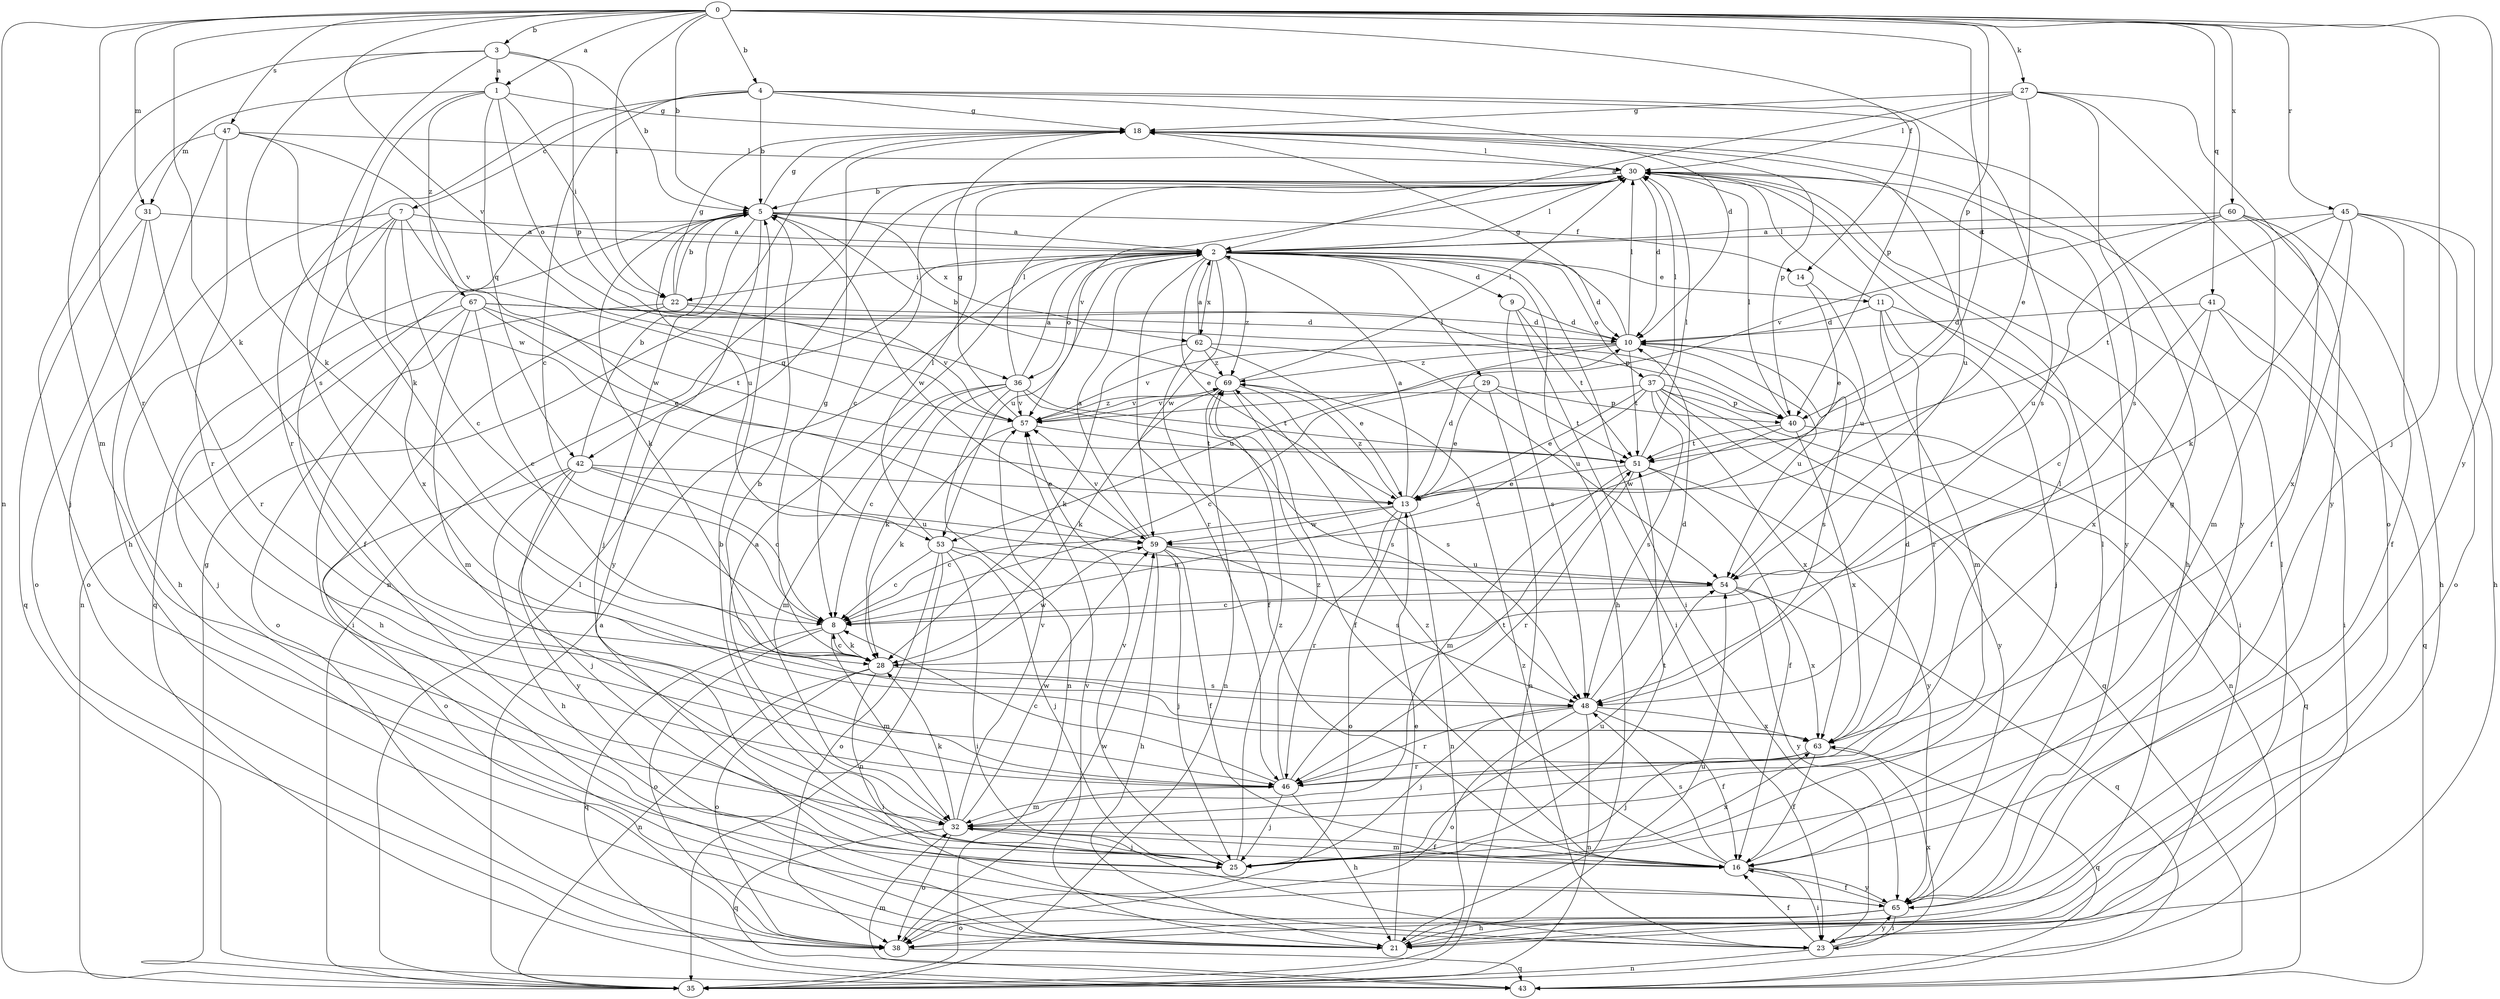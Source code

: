 strict digraph  {
0;
1;
2;
3;
4;
5;
7;
8;
9;
10;
11;
13;
14;
16;
18;
21;
22;
23;
25;
27;
28;
29;
30;
31;
32;
35;
36;
37;
38;
40;
41;
42;
43;
45;
46;
47;
48;
51;
53;
54;
57;
59;
60;
62;
63;
65;
67;
69;
0 -> 1  [label=a];
0 -> 3  [label=b];
0 -> 4  [label=b];
0 -> 5  [label=b];
0 -> 14  [label=f];
0 -> 22  [label=i];
0 -> 25  [label=j];
0 -> 27  [label=k];
0 -> 28  [label=k];
0 -> 31  [label=m];
0 -> 35  [label=n];
0 -> 40  [label=p];
0 -> 41  [label=q];
0 -> 45  [label=r];
0 -> 46  [label=r];
0 -> 47  [label=s];
0 -> 51  [label=t];
0 -> 57  [label=v];
0 -> 60  [label=x];
0 -> 65  [label=y];
1 -> 18  [label=g];
1 -> 22  [label=i];
1 -> 28  [label=k];
1 -> 31  [label=m];
1 -> 36  [label=o];
1 -> 42  [label=q];
1 -> 67  [label=z];
2 -> 9  [label=d];
2 -> 10  [label=d];
2 -> 11  [label=e];
2 -> 13  [label=e];
2 -> 21  [label=h];
2 -> 22  [label=i];
2 -> 23  [label=i];
2 -> 29  [label=l];
2 -> 30  [label=l];
2 -> 36  [label=o];
2 -> 37  [label=o];
2 -> 42  [label=q];
2 -> 46  [label=r];
2 -> 53  [label=u];
2 -> 59  [label=w];
2 -> 62  [label=x];
2 -> 69  [label=z];
3 -> 1  [label=a];
3 -> 5  [label=b];
3 -> 28  [label=k];
3 -> 32  [label=m];
3 -> 40  [label=p];
3 -> 48  [label=s];
4 -> 5  [label=b];
4 -> 7  [label=c];
4 -> 8  [label=c];
4 -> 10  [label=d];
4 -> 18  [label=g];
4 -> 40  [label=p];
4 -> 46  [label=r];
4 -> 48  [label=s];
5 -> 2  [label=a];
5 -> 14  [label=f];
5 -> 18  [label=g];
5 -> 25  [label=j];
5 -> 28  [label=k];
5 -> 35  [label=n];
5 -> 43  [label=q];
5 -> 53  [label=u];
5 -> 59  [label=w];
5 -> 62  [label=x];
5 -> 65  [label=y];
7 -> 2  [label=a];
7 -> 8  [label=c];
7 -> 16  [label=f];
7 -> 21  [label=h];
7 -> 38  [label=o];
7 -> 59  [label=w];
7 -> 63  [label=x];
8 -> 28  [label=k];
8 -> 32  [label=m];
8 -> 38  [label=o];
8 -> 43  [label=q];
9 -> 10  [label=d];
9 -> 23  [label=i];
9 -> 48  [label=s];
9 -> 51  [label=t];
10 -> 18  [label=g];
10 -> 30  [label=l];
10 -> 48  [label=s];
10 -> 51  [label=t];
10 -> 53  [label=u];
10 -> 54  [label=u];
10 -> 57  [label=v];
10 -> 69  [label=z];
11 -> 10  [label=d];
11 -> 23  [label=i];
11 -> 25  [label=j];
11 -> 30  [label=l];
11 -> 32  [label=m];
11 -> 46  [label=r];
13 -> 2  [label=a];
13 -> 8  [label=c];
13 -> 10  [label=d];
13 -> 35  [label=n];
13 -> 38  [label=o];
13 -> 46  [label=r];
13 -> 59  [label=w];
13 -> 69  [label=z];
14 -> 13  [label=e];
14 -> 54  [label=u];
16 -> 18  [label=g];
16 -> 23  [label=i];
16 -> 32  [label=m];
16 -> 48  [label=s];
16 -> 65  [label=y];
16 -> 69  [label=z];
18 -> 30  [label=l];
18 -> 40  [label=p];
18 -> 54  [label=u];
18 -> 65  [label=y];
21 -> 13  [label=e];
21 -> 30  [label=l];
21 -> 54  [label=u];
21 -> 57  [label=v];
22 -> 5  [label=b];
22 -> 10  [label=d];
22 -> 18  [label=g];
22 -> 21  [label=h];
22 -> 38  [label=o];
22 -> 57  [label=v];
23 -> 16  [label=f];
23 -> 35  [label=n];
23 -> 63  [label=x];
23 -> 65  [label=y];
23 -> 69  [label=z];
25 -> 5  [label=b];
25 -> 51  [label=t];
25 -> 54  [label=u];
25 -> 57  [label=v];
25 -> 63  [label=x];
25 -> 69  [label=z];
27 -> 2  [label=a];
27 -> 13  [label=e];
27 -> 18  [label=g];
27 -> 30  [label=l];
27 -> 38  [label=o];
27 -> 48  [label=s];
27 -> 65  [label=y];
28 -> 8  [label=c];
28 -> 18  [label=g];
28 -> 23  [label=i];
28 -> 35  [label=n];
28 -> 38  [label=o];
28 -> 48  [label=s];
28 -> 59  [label=w];
29 -> 8  [label=c];
29 -> 13  [label=e];
29 -> 35  [label=n];
29 -> 40  [label=p];
29 -> 51  [label=t];
30 -> 5  [label=b];
30 -> 8  [label=c];
30 -> 10  [label=d];
30 -> 21  [label=h];
30 -> 35  [label=n];
30 -> 57  [label=v];
30 -> 65  [label=y];
31 -> 2  [label=a];
31 -> 38  [label=o];
31 -> 43  [label=q];
31 -> 46  [label=r];
32 -> 2  [label=a];
32 -> 16  [label=f];
32 -> 25  [label=j];
32 -> 28  [label=k];
32 -> 38  [label=o];
32 -> 43  [label=q];
32 -> 57  [label=v];
32 -> 59  [label=w];
35 -> 2  [label=a];
35 -> 18  [label=g];
35 -> 30  [label=l];
36 -> 2  [label=a];
36 -> 8  [label=c];
36 -> 28  [label=k];
36 -> 30  [label=l];
36 -> 32  [label=m];
36 -> 35  [label=n];
36 -> 48  [label=s];
36 -> 51  [label=t];
36 -> 57  [label=v];
37 -> 8  [label=c];
37 -> 13  [label=e];
37 -> 30  [label=l];
37 -> 35  [label=n];
37 -> 40  [label=p];
37 -> 43  [label=q];
37 -> 48  [label=s];
37 -> 57  [label=v];
37 -> 63  [label=x];
37 -> 65  [label=y];
38 -> 43  [label=q];
38 -> 59  [label=w];
40 -> 30  [label=l];
40 -> 43  [label=q];
40 -> 51  [label=t];
40 -> 59  [label=w];
40 -> 63  [label=x];
41 -> 8  [label=c];
41 -> 10  [label=d];
41 -> 23  [label=i];
41 -> 43  [label=q];
41 -> 63  [label=x];
42 -> 5  [label=b];
42 -> 8  [label=c];
42 -> 13  [label=e];
42 -> 21  [label=h];
42 -> 25  [label=j];
42 -> 38  [label=o];
42 -> 54  [label=u];
42 -> 65  [label=y];
43 -> 32  [label=m];
45 -> 2  [label=a];
45 -> 16  [label=f];
45 -> 21  [label=h];
45 -> 28  [label=k];
45 -> 38  [label=o];
45 -> 51  [label=t];
45 -> 63  [label=x];
46 -> 8  [label=c];
46 -> 21  [label=h];
46 -> 25  [label=j];
46 -> 30  [label=l];
46 -> 32  [label=m];
46 -> 51  [label=t];
46 -> 69  [label=z];
47 -> 21  [label=h];
47 -> 25  [label=j];
47 -> 30  [label=l];
47 -> 46  [label=r];
47 -> 57  [label=v];
47 -> 59  [label=w];
48 -> 10  [label=d];
48 -> 16  [label=f];
48 -> 25  [label=j];
48 -> 35  [label=n];
48 -> 38  [label=o];
48 -> 46  [label=r];
48 -> 63  [label=x];
51 -> 13  [label=e];
51 -> 16  [label=f];
51 -> 30  [label=l];
51 -> 32  [label=m];
51 -> 46  [label=r];
51 -> 65  [label=y];
53 -> 8  [label=c];
53 -> 23  [label=i];
53 -> 25  [label=j];
53 -> 30  [label=l];
53 -> 35  [label=n];
53 -> 38  [label=o];
53 -> 54  [label=u];
54 -> 8  [label=c];
54 -> 43  [label=q];
54 -> 63  [label=x];
54 -> 65  [label=y];
57 -> 18  [label=g];
57 -> 28  [label=k];
57 -> 51  [label=t];
57 -> 69  [label=z];
59 -> 2  [label=a];
59 -> 16  [label=f];
59 -> 21  [label=h];
59 -> 25  [label=j];
59 -> 48  [label=s];
59 -> 54  [label=u];
59 -> 57  [label=v];
60 -> 2  [label=a];
60 -> 16  [label=f];
60 -> 21  [label=h];
60 -> 32  [label=m];
60 -> 54  [label=u];
60 -> 57  [label=v];
62 -> 2  [label=a];
62 -> 13  [label=e];
62 -> 16  [label=f];
62 -> 28  [label=k];
62 -> 54  [label=u];
62 -> 69  [label=z];
63 -> 5  [label=b];
63 -> 10  [label=d];
63 -> 16  [label=f];
63 -> 25  [label=j];
63 -> 43  [label=q];
63 -> 46  [label=r];
65 -> 16  [label=f];
65 -> 21  [label=h];
65 -> 23  [label=i];
65 -> 30  [label=l];
65 -> 38  [label=o];
67 -> 8  [label=c];
67 -> 10  [label=d];
67 -> 13  [label=e];
67 -> 23  [label=i];
67 -> 25  [label=j];
67 -> 32  [label=m];
67 -> 40  [label=p];
67 -> 51  [label=t];
69 -> 5  [label=b];
69 -> 16  [label=f];
69 -> 28  [label=k];
69 -> 30  [label=l];
69 -> 35  [label=n];
69 -> 48  [label=s];
69 -> 57  [label=v];
}
